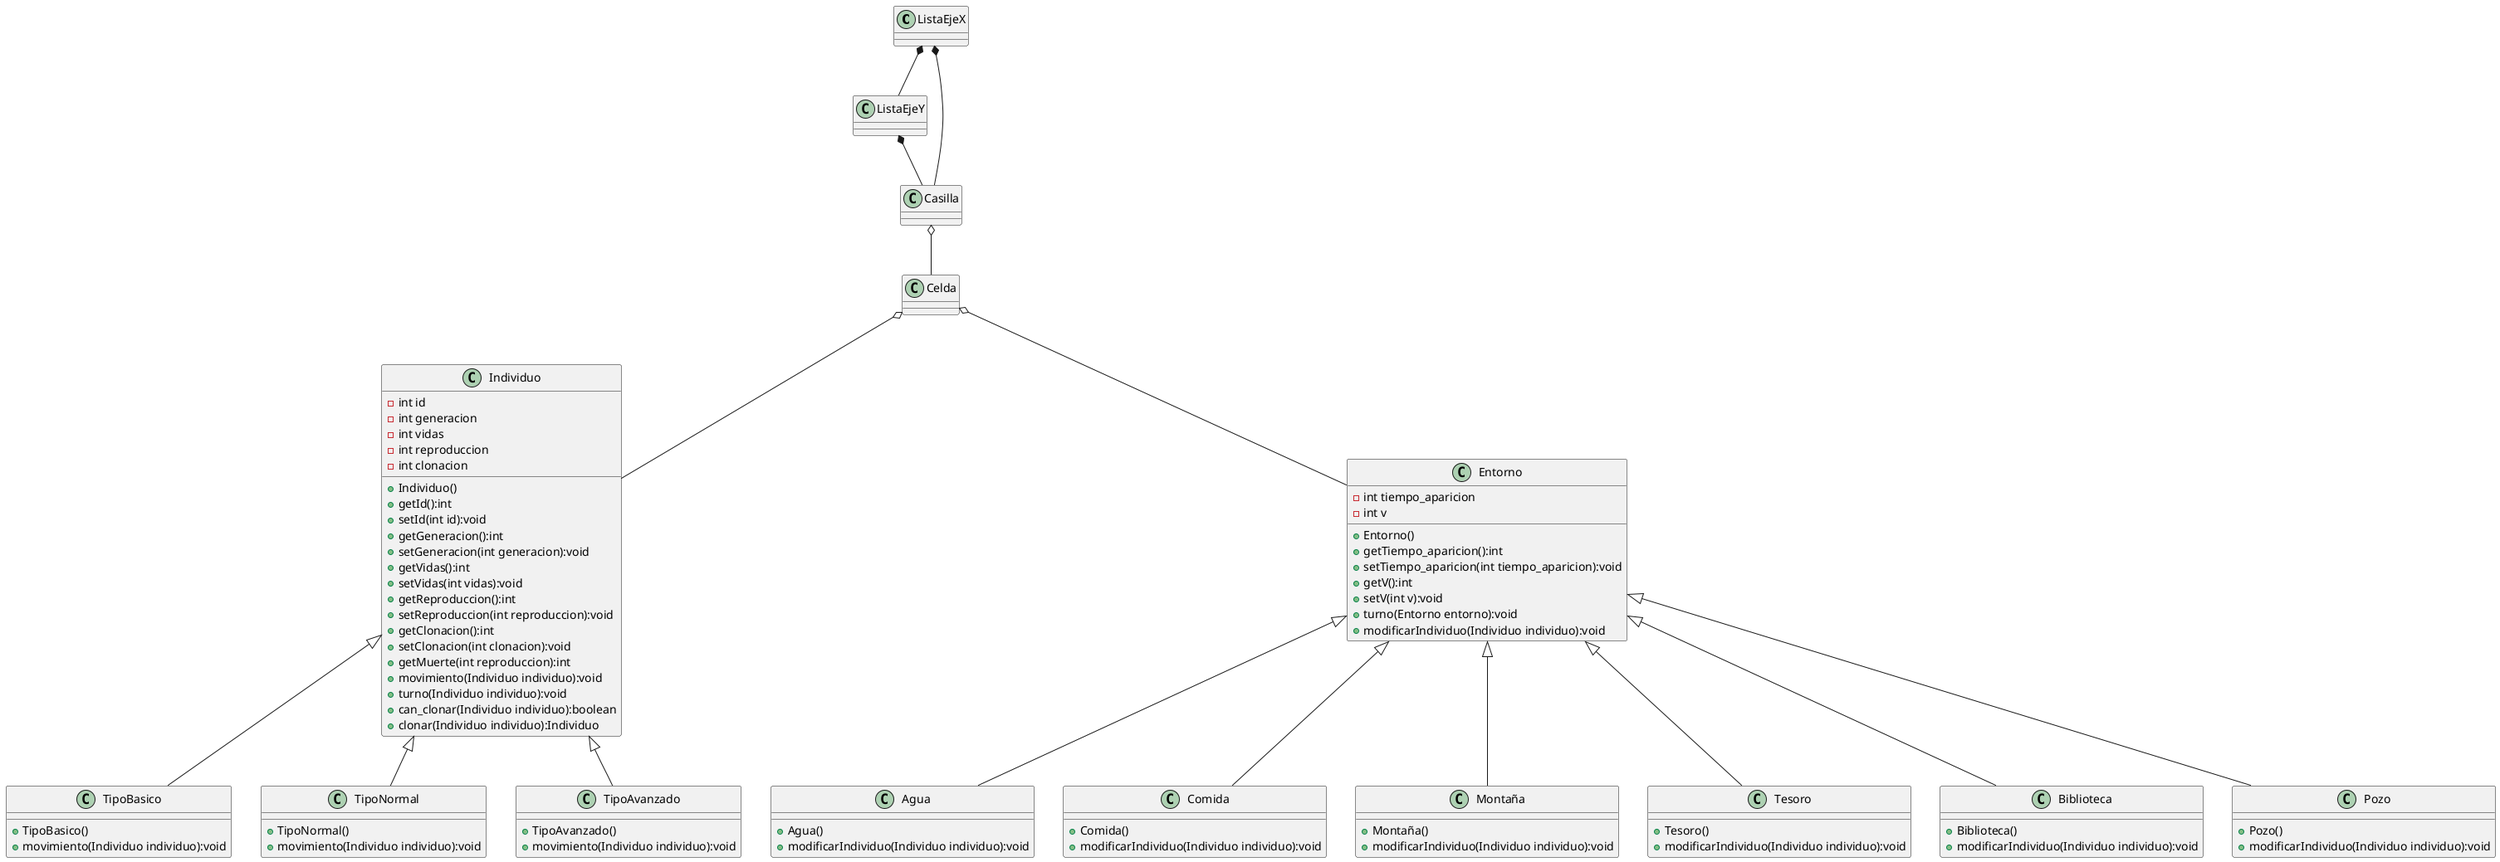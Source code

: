 @startuml
'https://plantuml.com/class-diagram

class ListaEjeX {
}

class ListaEjeY {
}

class Casilla {

}

class Celda {

}

class Individuo {
- int id
- int generacion
- int vidas
- int reproduccion
- int clonacion
+ Individuo()
+ getId():int
+ setId(int id):void
+ getGeneracion():int
+ setGeneracion(int generacion):void
+ getVidas():int
+ setVidas(int vidas):void
+ getReproduccion():int
+ setReproduccion(int reproduccion):void
+ getClonacion():int
+ setClonacion(int clonacion):void
+ getMuerte(int reproduccion):int
+ movimiento(Individuo individuo):void
+ turno(Individuo individuo):void
+ can_clonar(Individuo individuo):boolean
+ clonar(Individuo individuo):Individuo
}

class TipoBasico {
+ TipoBasico()
+ movimiento(Individuo individuo):void
}

class TipoNormal {
+ TipoNormal()
+ movimiento(Individuo individuo):void
}

class TipoAvanzado {
+ TipoAvanzado()
+ movimiento(Individuo individuo):void
}

class Entorno {
- int tiempo_aparicion
- int v
+ Entorno()
+ getTiempo_aparicion():int
+ setTiempo_aparicion(int tiempo_aparicion):void
+ getV():int
+ setV(int v):void
+ turno(Entorno entorno):void
+ modificarIndividuo(Individuo individuo):void
}

class Agua {
+ Agua()
+ modificarIndividuo(Individuo individuo):void
}

class Comida {
+ Comida()
+ modificarIndividuo(Individuo individuo):void
}

class Montaña {
+ Montaña()
+ modificarIndividuo(Individuo individuo):void
}

class Tesoro {
+ Tesoro()
+ modificarIndividuo(Individuo individuo):void
}

class Biblioteca {
+ Biblioteca()
+ modificarIndividuo(Individuo individuo):void
}

class Pozo {
+ Pozo()
+ modificarIndividuo(Individuo individuo):void
}

ListaEjeX *-- ListaEjeY
ListaEjeX *-- Casilla
ListaEjeY *-- Casilla
Casilla o-- Celda
Celda o-- Individuo
Celda o-- Entorno
Individuo <|-- TipoBasico
Individuo <|-- TipoNormal
Individuo <|-- TipoAvanzado
Entorno <|-- Agua
Entorno <|-- Comida
Entorno <|-- Montaña
Entorno <|-- Tesoro
Entorno <|-- Biblioteca
Entorno <|-- Pozo



@enduml